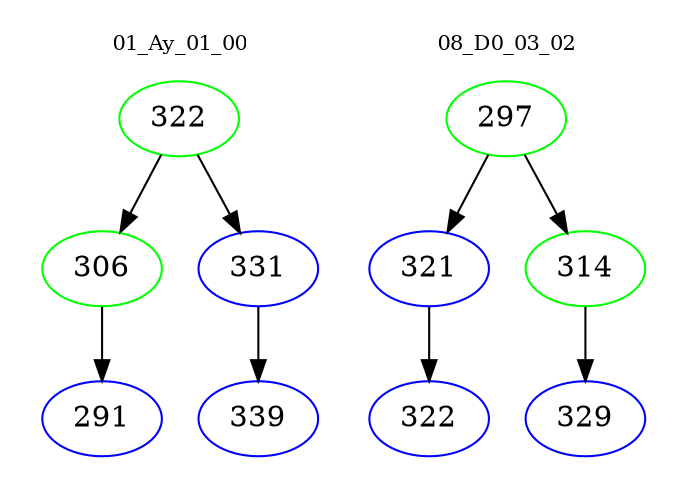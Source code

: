 digraph{
subgraph cluster_0 {
color = white
label = "01_Ay_01_00";
fontsize=10;
T0_322 [label="322", color="green"]
T0_322 -> T0_306 [color="black"]
T0_306 [label="306", color="green"]
T0_306 -> T0_291 [color="black"]
T0_291 [label="291", color="blue"]
T0_322 -> T0_331 [color="black"]
T0_331 [label="331", color="blue"]
T0_331 -> T0_339 [color="black"]
T0_339 [label="339", color="blue"]
}
subgraph cluster_1 {
color = white
label = "08_D0_03_02";
fontsize=10;
T1_297 [label="297", color="green"]
T1_297 -> T1_321 [color="black"]
T1_321 [label="321", color="blue"]
T1_321 -> T1_322 [color="black"]
T1_322 [label="322", color="blue"]
T1_297 -> T1_314 [color="black"]
T1_314 [label="314", color="green"]
T1_314 -> T1_329 [color="black"]
T1_329 [label="329", color="blue"]
}
}
